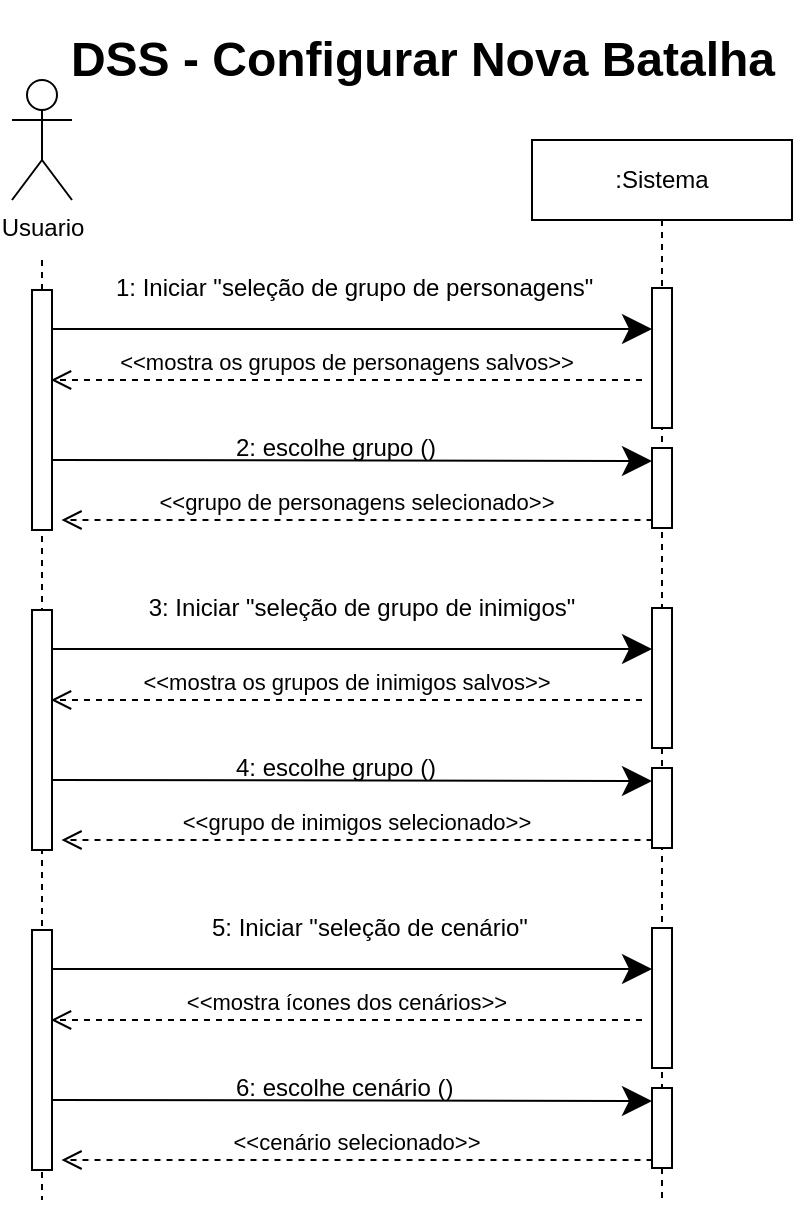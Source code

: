 <mxfile version="27.0.9">
  <diagram name="Página-1" id="Q3mJYxscL0Z3PYjs_Gnk">
    <mxGraphModel grid="1" page="1" gridSize="10" guides="1" tooltips="1" connect="1" arrows="1" fold="1" pageScale="1" pageWidth="827" pageHeight="1169" math="0" shadow="0">
      <root>
        <mxCell id="0" />
        <mxCell id="1" parent="0" />
        <mxCell id="PKTz6iOF8lkaM4SCAtVA-1" value="DSS - Configurar Nova Batalha" style="text;strokeColor=none;fillColor=none;html=1;fontSize=24;fontStyle=1;verticalAlign=middle;align=center;" vertex="1" parent="1">
          <mxGeometry x="230" y="250" width="350" height="60" as="geometry" />
        </mxCell>
        <mxCell id="PKTz6iOF8lkaM4SCAtVA-2" value="Usuario" style="shape=umlActor;verticalLabelPosition=bottom;verticalAlign=top;html=1;" vertex="1" parent="1">
          <mxGeometry x="200" y="290" width="30" height="60" as="geometry" />
        </mxCell>
        <mxCell id="PKTz6iOF8lkaM4SCAtVA-3" value="" style="endArrow=none;dashed=1;endFill=0;endSize=12;html=1;rounded=0;startFill=0;" edge="1" parent="1">
          <mxGeometry width="160" relative="1" as="geometry">
            <mxPoint x="215" y="380" as="sourcePoint" />
            <mxPoint x="215" y="850" as="targetPoint" />
            <Array as="points">
              <mxPoint x="215" y="490" />
            </Array>
          </mxGeometry>
        </mxCell>
        <mxCell id="PKTz6iOF8lkaM4SCAtVA-4" value="5: Iniciar &quot;seleção de cenário&quot;" style="text;whiteSpace=wrap;html=1;" vertex="1" parent="1">
          <mxGeometry x="298" y="700" width="165" height="25" as="geometry" />
        </mxCell>
        <mxCell id="PKTz6iOF8lkaM4SCAtVA-5" value="" style="endArrow=classic;endFill=1;endSize=12;html=1;rounded=0;" edge="1" parent="1">
          <mxGeometry width="160" relative="1" as="geometry">
            <mxPoint x="220" y="734.5" as="sourcePoint" />
            <mxPoint x="520" y="734.5" as="targetPoint" />
          </mxGeometry>
        </mxCell>
        <mxCell id="PKTz6iOF8lkaM4SCAtVA-6" value=":Sistema" style="shape=umlLifeline;perimeter=lifelinePerimeter;whiteSpace=wrap;html=1;container=0;dropTarget=0;collapsible=0;recursiveResize=0;outlineConnect=0;portConstraint=eastwest;newEdgeStyle={&quot;edgeStyle&quot;:&quot;elbowEdgeStyle&quot;,&quot;elbow&quot;:&quot;vertical&quot;,&quot;curved&quot;:0,&quot;rounded&quot;:0};" vertex="1" parent="1">
          <mxGeometry x="460" y="320" width="130" height="530" as="geometry" />
        </mxCell>
        <mxCell id="PKTz6iOF8lkaM4SCAtVA-7" value="" style="html=1;points=[];perimeter=orthogonalPerimeter;outlineConnect=0;targetShapes=umlLifeline;portConstraint=eastwest;newEdgeStyle={&quot;edgeStyle&quot;:&quot;elbowEdgeStyle&quot;,&quot;elbow&quot;:&quot;vertical&quot;,&quot;curved&quot;:0,&quot;rounded&quot;:0};" vertex="1" parent="PKTz6iOF8lkaM4SCAtVA-6">
          <mxGeometry x="60" y="394" width="10" height="70" as="geometry" />
        </mxCell>
        <mxCell id="PKTz6iOF8lkaM4SCAtVA-8" value="" style="html=1;points=[];perimeter=orthogonalPerimeter;outlineConnect=0;targetShapes=umlLifeline;portConstraint=eastwest;newEdgeStyle={&quot;edgeStyle&quot;:&quot;elbowEdgeStyle&quot;,&quot;elbow&quot;:&quot;vertical&quot;,&quot;curved&quot;:0,&quot;rounded&quot;:0};" vertex="1" parent="PKTz6iOF8lkaM4SCAtVA-6">
          <mxGeometry x="60" y="474" width="10" height="40" as="geometry" />
        </mxCell>
        <mxCell id="PKTz6iOF8lkaM4SCAtVA-9" value="" style="endArrow=classic;endFill=1;endSize=12;html=1;rounded=0;" edge="1" parent="PKTz6iOF8lkaM4SCAtVA-6">
          <mxGeometry width="160" relative="1" as="geometry">
            <mxPoint x="-240" y="480" as="sourcePoint" />
            <mxPoint x="60" y="480.5" as="targetPoint" />
          </mxGeometry>
        </mxCell>
        <mxCell id="PKTz6iOF8lkaM4SCAtVA-10" value="&amp;lt;&amp;lt;cenário selecionado&amp;gt;&amp;gt;" style="html=1;verticalAlign=bottom;endArrow=open;dashed=1;endSize=8;curved=0;rounded=0;" edge="1" parent="PKTz6iOF8lkaM4SCAtVA-6">
          <mxGeometry relative="1" as="geometry">
            <mxPoint x="60.25" y="510" as="sourcePoint" />
            <mxPoint x="-235.25" y="510" as="targetPoint" />
          </mxGeometry>
        </mxCell>
        <mxCell id="PKTz6iOF8lkaM4SCAtVA-11" value="" style="html=1;points=[];perimeter=orthogonalPerimeter;outlineConnect=0;targetShapes=umlLifeline;portConstraint=eastwest;newEdgeStyle={&quot;edgeStyle&quot;:&quot;elbowEdgeStyle&quot;,&quot;elbow&quot;:&quot;vertical&quot;,&quot;curved&quot;:0,&quot;rounded&quot;:0};" vertex="1" parent="1">
          <mxGeometry x="210" y="715" width="10" height="120" as="geometry" />
        </mxCell>
        <mxCell id="PKTz6iOF8lkaM4SCAtVA-12" value="&amp;lt;&amp;lt;mostra ícones dos cenários&amp;gt;&amp;gt;" style="html=1;verticalAlign=bottom;endArrow=open;dashed=1;endSize=8;curved=0;rounded=0;" edge="1" parent="1">
          <mxGeometry relative="1" as="geometry">
            <mxPoint x="515" y="760" as="sourcePoint" />
            <mxPoint x="219.5" y="760" as="targetPoint" />
          </mxGeometry>
        </mxCell>
        <mxCell id="PKTz6iOF8lkaM4SCAtVA-13" value="6: escolhe cenário ()" style="text;whiteSpace=wrap;html=1;" vertex="1" parent="1">
          <mxGeometry x="310" y="780" width="165" height="17.5" as="geometry" />
        </mxCell>
        <mxCell id="PKTz6iOF8lkaM4SCAtVA-14" value="1: Iniciar &quot;seleção de grupo de personagens&quot;" style="text;whiteSpace=wrap;html=1;" vertex="1" parent="1">
          <mxGeometry x="250" y="380" width="250" height="25" as="geometry" />
        </mxCell>
        <mxCell id="PKTz6iOF8lkaM4SCAtVA-15" value="" style="endArrow=classic;endFill=1;endSize=12;html=1;rounded=0;" edge="1" parent="1">
          <mxGeometry width="160" relative="1" as="geometry">
            <mxPoint x="220" y="414.5" as="sourcePoint" />
            <mxPoint x="520" y="414.5" as="targetPoint" />
          </mxGeometry>
        </mxCell>
        <mxCell id="PKTz6iOF8lkaM4SCAtVA-16" value="" style="html=1;points=[];perimeter=orthogonalPerimeter;outlineConnect=0;targetShapes=umlLifeline;portConstraint=eastwest;newEdgeStyle={&quot;edgeStyle&quot;:&quot;elbowEdgeStyle&quot;,&quot;elbow&quot;:&quot;vertical&quot;,&quot;curved&quot;:0,&quot;rounded&quot;:0};" vertex="1" parent="1">
          <mxGeometry x="520" y="394" width="10" height="70" as="geometry" />
        </mxCell>
        <mxCell id="PKTz6iOF8lkaM4SCAtVA-17" value="" style="html=1;points=[];perimeter=orthogonalPerimeter;outlineConnect=0;targetShapes=umlLifeline;portConstraint=eastwest;newEdgeStyle={&quot;edgeStyle&quot;:&quot;elbowEdgeStyle&quot;,&quot;elbow&quot;:&quot;vertical&quot;,&quot;curved&quot;:0,&quot;rounded&quot;:0};" vertex="1" parent="1">
          <mxGeometry x="520" y="474" width="10" height="40" as="geometry" />
        </mxCell>
        <mxCell id="PKTz6iOF8lkaM4SCAtVA-18" value="" style="endArrow=classic;endFill=1;endSize=12;html=1;rounded=0;" edge="1" parent="1">
          <mxGeometry width="160" relative="1" as="geometry">
            <mxPoint x="220" y="480" as="sourcePoint" />
            <mxPoint x="520" y="480.5" as="targetPoint" />
          </mxGeometry>
        </mxCell>
        <mxCell id="PKTz6iOF8lkaM4SCAtVA-19" value="&amp;lt;&amp;lt;grupo de personagens selecionado&amp;gt;&amp;gt;" style="html=1;verticalAlign=bottom;endArrow=open;dashed=1;endSize=8;curved=0;rounded=0;" edge="1" parent="1">
          <mxGeometry relative="1" as="geometry">
            <mxPoint x="520.25" y="510" as="sourcePoint" />
            <mxPoint x="224.75" y="510" as="targetPoint" />
          </mxGeometry>
        </mxCell>
        <mxCell id="PKTz6iOF8lkaM4SCAtVA-20" value="" style="html=1;points=[];perimeter=orthogonalPerimeter;outlineConnect=0;targetShapes=umlLifeline;portConstraint=eastwest;newEdgeStyle={&quot;edgeStyle&quot;:&quot;elbowEdgeStyle&quot;,&quot;elbow&quot;:&quot;vertical&quot;,&quot;curved&quot;:0,&quot;rounded&quot;:0};" vertex="1" parent="1">
          <mxGeometry x="210" y="395" width="10" height="120" as="geometry" />
        </mxCell>
        <mxCell id="PKTz6iOF8lkaM4SCAtVA-21" value="&amp;lt;&amp;lt;mostra os grupos de personagens salvos&amp;gt;&amp;gt;" style="html=1;verticalAlign=bottom;endArrow=open;dashed=1;endSize=8;curved=0;rounded=0;" edge="1" parent="1">
          <mxGeometry relative="1" as="geometry">
            <mxPoint x="515" y="440" as="sourcePoint" />
            <mxPoint x="219.5" y="440" as="targetPoint" />
          </mxGeometry>
        </mxCell>
        <mxCell id="PKTz6iOF8lkaM4SCAtVA-22" value="2: escolhe grupo ()" style="text;whiteSpace=wrap;html=1;" vertex="1" parent="1">
          <mxGeometry x="310" y="460" width="165" height="17.5" as="geometry" />
        </mxCell>
        <mxCell id="PKTz6iOF8lkaM4SCAtVA-23" value="3: Iniciar &quot;seleção de grupo de inimigos&quot;" style="text;whiteSpace=wrap;html=1;align=center;" vertex="1" parent="1">
          <mxGeometry x="250" y="540" width="250" height="25" as="geometry" />
        </mxCell>
        <mxCell id="PKTz6iOF8lkaM4SCAtVA-24" value="" style="endArrow=classic;endFill=1;endSize=12;html=1;rounded=0;" edge="1" parent="1">
          <mxGeometry width="160" relative="1" as="geometry">
            <mxPoint x="220" y="574.5" as="sourcePoint" />
            <mxPoint x="520" y="574.5" as="targetPoint" />
          </mxGeometry>
        </mxCell>
        <mxCell id="PKTz6iOF8lkaM4SCAtVA-25" value="" style="html=1;points=[];perimeter=orthogonalPerimeter;outlineConnect=0;targetShapes=umlLifeline;portConstraint=eastwest;newEdgeStyle={&quot;edgeStyle&quot;:&quot;elbowEdgeStyle&quot;,&quot;elbow&quot;:&quot;vertical&quot;,&quot;curved&quot;:0,&quot;rounded&quot;:0};" vertex="1" parent="1">
          <mxGeometry x="520" y="554" width="10" height="70" as="geometry" />
        </mxCell>
        <mxCell id="PKTz6iOF8lkaM4SCAtVA-26" value="" style="html=1;points=[];perimeter=orthogonalPerimeter;outlineConnect=0;targetShapes=umlLifeline;portConstraint=eastwest;newEdgeStyle={&quot;edgeStyle&quot;:&quot;elbowEdgeStyle&quot;,&quot;elbow&quot;:&quot;vertical&quot;,&quot;curved&quot;:0,&quot;rounded&quot;:0};" vertex="1" parent="1">
          <mxGeometry x="520" y="634" width="10" height="40" as="geometry" />
        </mxCell>
        <mxCell id="PKTz6iOF8lkaM4SCAtVA-27" value="" style="endArrow=classic;endFill=1;endSize=12;html=1;rounded=0;" edge="1" parent="1">
          <mxGeometry width="160" relative="1" as="geometry">
            <mxPoint x="220" y="640" as="sourcePoint" />
            <mxPoint x="520" y="640.5" as="targetPoint" />
          </mxGeometry>
        </mxCell>
        <mxCell id="PKTz6iOF8lkaM4SCAtVA-28" value="&amp;lt;&amp;lt;grupo de inimigos selecionado&amp;gt;&amp;gt;" style="html=1;verticalAlign=bottom;endArrow=open;dashed=1;endSize=8;curved=0;rounded=0;" edge="1" parent="1">
          <mxGeometry relative="1" as="geometry">
            <mxPoint x="520.25" y="670" as="sourcePoint" />
            <mxPoint x="224.75" y="670" as="targetPoint" />
          </mxGeometry>
        </mxCell>
        <mxCell id="PKTz6iOF8lkaM4SCAtVA-29" value="" style="html=1;points=[];perimeter=orthogonalPerimeter;outlineConnect=0;targetShapes=umlLifeline;portConstraint=eastwest;newEdgeStyle={&quot;edgeStyle&quot;:&quot;elbowEdgeStyle&quot;,&quot;elbow&quot;:&quot;vertical&quot;,&quot;curved&quot;:0,&quot;rounded&quot;:0};" vertex="1" parent="1">
          <mxGeometry x="210" y="555" width="10" height="120" as="geometry" />
        </mxCell>
        <mxCell id="PKTz6iOF8lkaM4SCAtVA-30" value="&amp;lt;&amp;lt;mostra os grupos de inimigos salvos&amp;gt;&amp;gt;" style="html=1;verticalAlign=bottom;endArrow=open;dashed=1;endSize=8;curved=0;rounded=0;" edge="1" parent="1">
          <mxGeometry relative="1" as="geometry">
            <mxPoint x="515" y="600" as="sourcePoint" />
            <mxPoint x="219.5" y="600" as="targetPoint" />
          </mxGeometry>
        </mxCell>
        <mxCell id="PKTz6iOF8lkaM4SCAtVA-31" value="4: escolhe grupo ()" style="text;whiteSpace=wrap;html=1;" vertex="1" parent="1">
          <mxGeometry x="310" y="620" width="165" height="17.5" as="geometry" />
        </mxCell>
      </root>
    </mxGraphModel>
  </diagram>
</mxfile>
